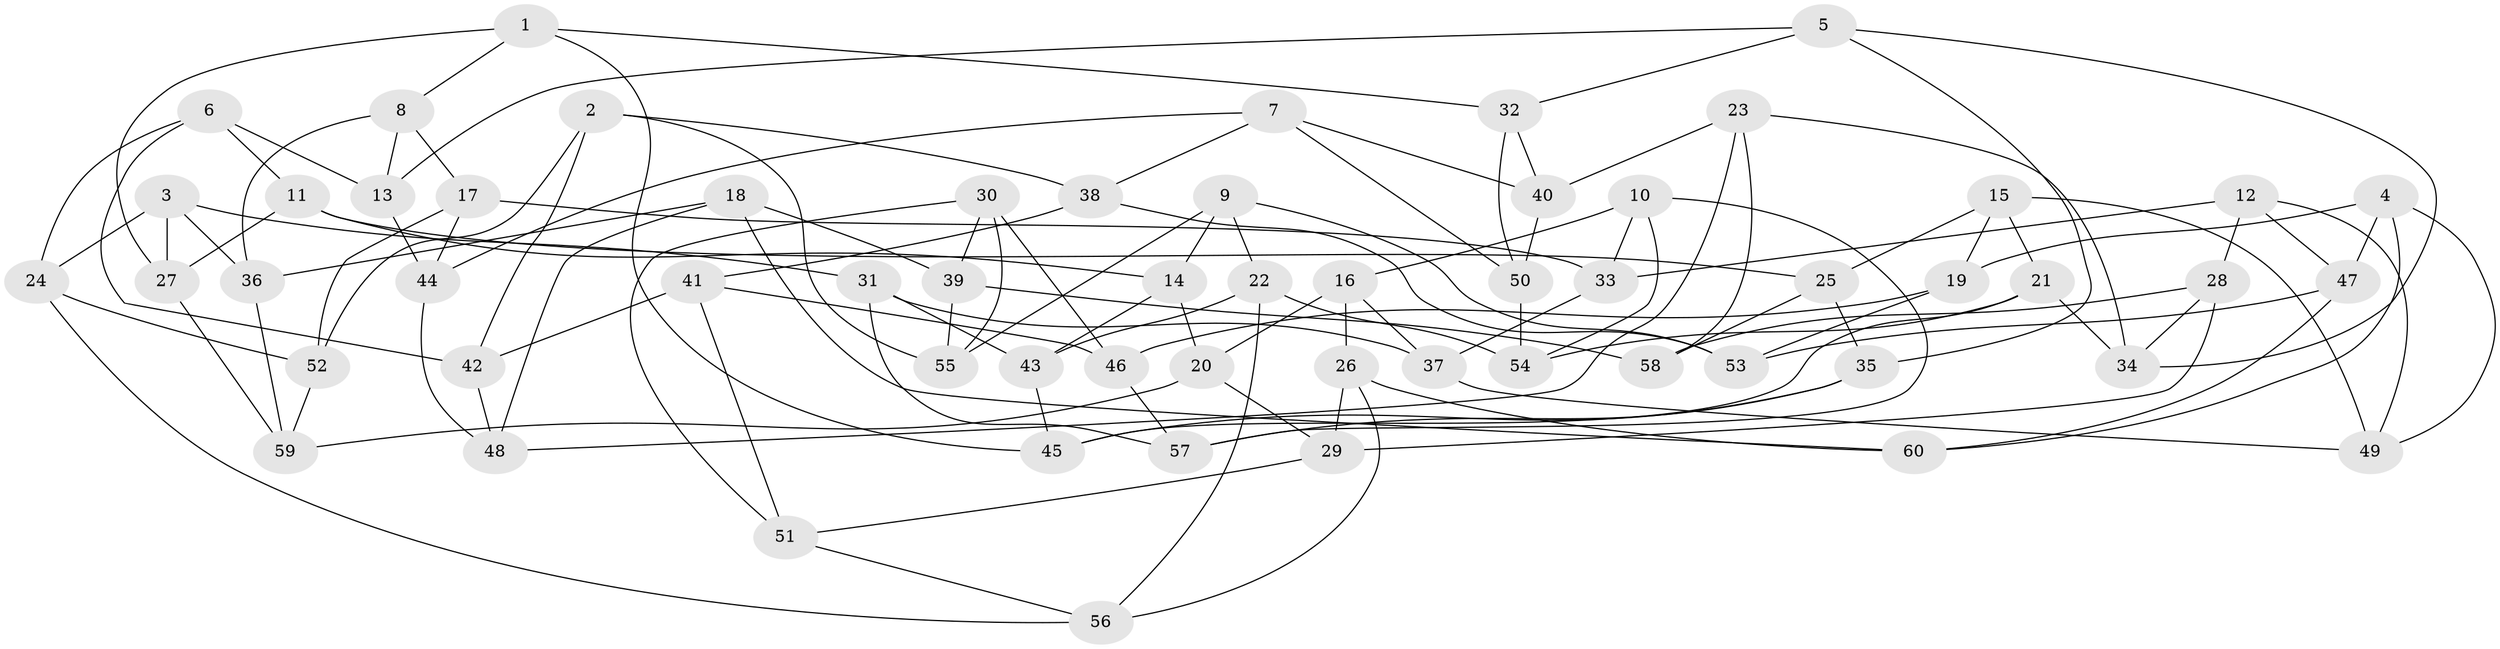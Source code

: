 // Generated by graph-tools (version 1.1) at 2025/57/03/09/25 04:57:13]
// undirected, 60 vertices, 120 edges
graph export_dot {
graph [start="1"]
  node [color=gray90,style=filled];
  1;
  2;
  3;
  4;
  5;
  6;
  7;
  8;
  9;
  10;
  11;
  12;
  13;
  14;
  15;
  16;
  17;
  18;
  19;
  20;
  21;
  22;
  23;
  24;
  25;
  26;
  27;
  28;
  29;
  30;
  31;
  32;
  33;
  34;
  35;
  36;
  37;
  38;
  39;
  40;
  41;
  42;
  43;
  44;
  45;
  46;
  47;
  48;
  49;
  50;
  51;
  52;
  53;
  54;
  55;
  56;
  57;
  58;
  59;
  60;
  1 -- 27;
  1 -- 8;
  1 -- 32;
  1 -- 45;
  2 -- 42;
  2 -- 52;
  2 -- 55;
  2 -- 38;
  3 -- 27;
  3 -- 36;
  3 -- 24;
  3 -- 31;
  4 -- 49;
  4 -- 19;
  4 -- 47;
  4 -- 60;
  5 -- 34;
  5 -- 13;
  5 -- 32;
  5 -- 35;
  6 -- 24;
  6 -- 42;
  6 -- 13;
  6 -- 11;
  7 -- 50;
  7 -- 44;
  7 -- 38;
  7 -- 40;
  8 -- 13;
  8 -- 17;
  8 -- 36;
  9 -- 53;
  9 -- 22;
  9 -- 14;
  9 -- 55;
  10 -- 33;
  10 -- 57;
  10 -- 54;
  10 -- 16;
  11 -- 25;
  11 -- 27;
  11 -- 14;
  12 -- 49;
  12 -- 28;
  12 -- 47;
  12 -- 33;
  13 -- 44;
  14 -- 20;
  14 -- 43;
  15 -- 49;
  15 -- 19;
  15 -- 25;
  15 -- 21;
  16 -- 26;
  16 -- 20;
  16 -- 37;
  17 -- 33;
  17 -- 52;
  17 -- 44;
  18 -- 39;
  18 -- 36;
  18 -- 48;
  18 -- 60;
  19 -- 53;
  19 -- 46;
  20 -- 59;
  20 -- 29;
  21 -- 45;
  21 -- 34;
  21 -- 54;
  22 -- 43;
  22 -- 54;
  22 -- 56;
  23 -- 40;
  23 -- 34;
  23 -- 58;
  23 -- 48;
  24 -- 52;
  24 -- 56;
  25 -- 58;
  25 -- 35;
  26 -- 56;
  26 -- 29;
  26 -- 60;
  27 -- 59;
  28 -- 34;
  28 -- 29;
  28 -- 58;
  29 -- 51;
  30 -- 46;
  30 -- 55;
  30 -- 39;
  30 -- 51;
  31 -- 43;
  31 -- 37;
  31 -- 57;
  32 -- 50;
  32 -- 40;
  33 -- 37;
  35 -- 45;
  35 -- 57;
  36 -- 59;
  37 -- 49;
  38 -- 41;
  38 -- 53;
  39 -- 58;
  39 -- 55;
  40 -- 50;
  41 -- 51;
  41 -- 46;
  41 -- 42;
  42 -- 48;
  43 -- 45;
  44 -- 48;
  46 -- 57;
  47 -- 53;
  47 -- 60;
  50 -- 54;
  51 -- 56;
  52 -- 59;
}

